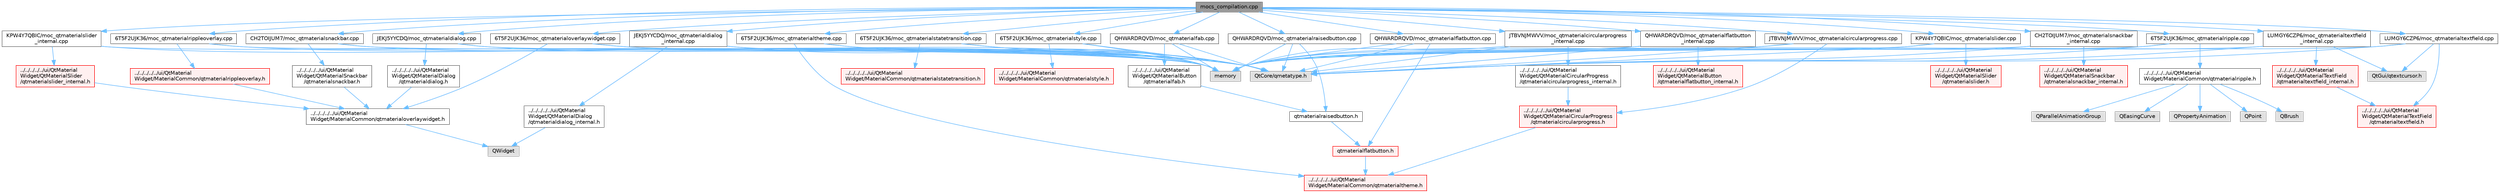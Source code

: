 digraph "mocs_compilation.cpp"
{
 // LATEX_PDF_SIZE
  bgcolor="transparent";
  edge [fontname=Helvetica,fontsize=10,labelfontname=Helvetica,labelfontsize=10];
  node [fontname=Helvetica,fontsize=10,shape=box,height=0.2,width=0.4];
  Node1 [id="Node000001",label="mocs_compilation.cpp",height=0.2,width=0.4,color="gray40", fillcolor="grey60", style="filled", fontcolor="black",tooltip=" "];
  Node1 -> Node2 [id="edge1_Node000001_Node000002",color="steelblue1",style="solid",tooltip=" "];
  Node2 [id="Node000002",label="6T5F2UJK36/moc_qtmaterialoverlaywidget.cpp",height=0.2,width=0.4,color="grey40", fillcolor="white", style="filled",URL="$moc__qtmaterialoverlaywidget_8cpp.html",tooltip=" "];
  Node2 -> Node3 [id="edge2_Node000002_Node000003",color="steelblue1",style="solid",tooltip=" "];
  Node3 [id="Node000003",label="../../../../../ui/QtMaterial\lWidget/MaterialCommon/qtmaterialoverlaywidget.h",height=0.2,width=0.4,color="grey40", fillcolor="white", style="filled",URL="$qtmaterialoverlaywidget_8h.html",tooltip="定义 QtMaterialOverlayWidget 类，提供覆盖层控件功能"];
  Node3 -> Node4 [id="edge3_Node000003_Node000004",color="steelblue1",style="solid",tooltip=" "];
  Node4 [id="Node000004",label="QWidget",height=0.2,width=0.4,color="grey60", fillcolor="#E0E0E0", style="filled",tooltip=" "];
  Node2 -> Node5 [id="edge4_Node000002_Node000005",color="steelblue1",style="solid",tooltip=" "];
  Node5 [id="Node000005",label="QtCore/qmetatype.h",height=0.2,width=0.4,color="grey60", fillcolor="#E0E0E0", style="filled",tooltip=" "];
  Node2 -> Node6 [id="edge5_Node000002_Node000006",color="steelblue1",style="solid",tooltip=" "];
  Node6 [id="Node000006",label="memory",height=0.2,width=0.4,color="grey60", fillcolor="#E0E0E0", style="filled",tooltip=" "];
  Node1 -> Node7 [id="edge6_Node000001_Node000007",color="steelblue1",style="solid",tooltip=" "];
  Node7 [id="Node000007",label="6T5F2UJK36/moc_qtmaterialripple.cpp",height=0.2,width=0.4,color="grey40", fillcolor="white", style="filled",URL="$moc__qtmaterialripple_8cpp.html",tooltip=" "];
  Node7 -> Node8 [id="edge7_Node000007_Node000008",color="steelblue1",style="solid",tooltip=" "];
  Node8 [id="Node000008",label="../../../../../ui/QtMaterial\lWidget/MaterialCommon/qtmaterialripple.h",height=0.2,width=0.4,color="grey40", fillcolor="white", style="filled",URL="$qtmaterialripple_8h.html",tooltip="定义 QtMaterialRipple 类，提供水波纹动画效果"];
  Node8 -> Node9 [id="edge8_Node000008_Node000009",color="steelblue1",style="solid",tooltip=" "];
  Node9 [id="Node000009",label="QParallelAnimationGroup",height=0.2,width=0.4,color="grey60", fillcolor="#E0E0E0", style="filled",tooltip=" "];
  Node8 -> Node10 [id="edge9_Node000008_Node000010",color="steelblue1",style="solid",tooltip=" "];
  Node10 [id="Node000010",label="QEasingCurve",height=0.2,width=0.4,color="grey60", fillcolor="#E0E0E0", style="filled",tooltip=" "];
  Node8 -> Node11 [id="edge10_Node000008_Node000011",color="steelblue1",style="solid",tooltip=" "];
  Node11 [id="Node000011",label="QPropertyAnimation",height=0.2,width=0.4,color="grey60", fillcolor="#E0E0E0", style="filled",tooltip=" "];
  Node8 -> Node12 [id="edge11_Node000008_Node000012",color="steelblue1",style="solid",tooltip=" "];
  Node12 [id="Node000012",label="QPoint",height=0.2,width=0.4,color="grey60", fillcolor="#E0E0E0", style="filled",tooltip=" "];
  Node8 -> Node13 [id="edge12_Node000008_Node000013",color="steelblue1",style="solid",tooltip=" "];
  Node13 [id="Node000013",label="QBrush",height=0.2,width=0.4,color="grey60", fillcolor="#E0E0E0", style="filled",tooltip=" "];
  Node7 -> Node5 [id="edge13_Node000007_Node000005",color="steelblue1",style="solid",tooltip=" "];
  Node7 -> Node6 [id="edge14_Node000007_Node000006",color="steelblue1",style="solid",tooltip=" "];
  Node1 -> Node14 [id="edge15_Node000001_Node000014",color="steelblue1",style="solid",tooltip=" "];
  Node14 [id="Node000014",label="6T5F2UJK36/moc_qtmaterialrippleoverlay.cpp",height=0.2,width=0.4,color="grey40", fillcolor="white", style="filled",URL="$moc__qtmaterialrippleoverlay_8cpp.html",tooltip=" "];
  Node14 -> Node15 [id="edge16_Node000014_Node000015",color="steelblue1",style="solid",tooltip=" "];
  Node15 [id="Node000015",label="../../../../../ui/QtMaterial\lWidget/MaterialCommon/qtmaterialrippleoverlay.h",height=0.2,width=0.4,color="red", fillcolor="#FFF0F0", style="filled",URL="$qtmaterialrippleoverlay_8h.html",tooltip="定义 QtMaterialRippleOverlay 类，提供水波纹覆盖层功能"];
  Node15 -> Node3 [id="edge17_Node000015_Node000003",color="steelblue1",style="solid",tooltip=" "];
  Node14 -> Node5 [id="edge18_Node000014_Node000005",color="steelblue1",style="solid",tooltip=" "];
  Node14 -> Node6 [id="edge19_Node000014_Node000006",color="steelblue1",style="solid",tooltip=" "];
  Node1 -> Node17 [id="edge20_Node000001_Node000017",color="steelblue1",style="solid",tooltip=" "];
  Node17 [id="Node000017",label="6T5F2UJK36/moc_qtmaterialstatetransition.cpp",height=0.2,width=0.4,color="grey40", fillcolor="white", style="filled",URL="$moc__qtmaterialstatetransition_8cpp.html",tooltip=" "];
  Node17 -> Node18 [id="edge21_Node000017_Node000018",color="steelblue1",style="solid",tooltip=" "];
  Node18 [id="Node000018",label="../../../../../ui/QtMaterial\lWidget/MaterialCommon/qtmaterialstatetransition.h",height=0.2,width=0.4,color="red", fillcolor="#FFF0F0", style="filled",URL="$qtmaterialstatetransition_8h.html",tooltip="定义 QtMaterialStateTransition 类，提供状态转换功能"];
  Node17 -> Node5 [id="edge22_Node000017_Node000005",color="steelblue1",style="solid",tooltip=" "];
  Node17 -> Node6 [id="edge23_Node000017_Node000006",color="steelblue1",style="solid",tooltip=" "];
  Node1 -> Node22 [id="edge24_Node000001_Node000022",color="steelblue1",style="solid",tooltip=" "];
  Node22 [id="Node000022",label="6T5F2UJK36/moc_qtmaterialstyle.cpp",height=0.2,width=0.4,color="grey40", fillcolor="white", style="filled",URL="$moc__qtmaterialstyle_8cpp.html",tooltip=" "];
  Node22 -> Node23 [id="edge25_Node000022_Node000023",color="steelblue1",style="solid",tooltip=" "];
  Node23 [id="Node000023",label="../../../../../ui/QtMaterial\lWidget/MaterialCommon/qtmaterialstyle.h",height=0.2,width=0.4,color="red", fillcolor="#FFF0F0", style="filled",URL="$qtmaterialstyle_8h.html",tooltip="定义 QtMaterialStyle 类，提供 Material Design 风格支持"];
  Node22 -> Node5 [id="edge26_Node000022_Node000005",color="steelblue1",style="solid",tooltip=" "];
  Node22 -> Node6 [id="edge27_Node000022_Node000006",color="steelblue1",style="solid",tooltip=" "];
  Node1 -> Node26 [id="edge28_Node000001_Node000026",color="steelblue1",style="solid",tooltip=" "];
  Node26 [id="Node000026",label="6T5F2UJK36/moc_qtmaterialtheme.cpp",height=0.2,width=0.4,color="grey40", fillcolor="white", style="filled",URL="$moc__qtmaterialtheme_8cpp.html",tooltip=" "];
  Node26 -> Node27 [id="edge29_Node000026_Node000027",color="steelblue1",style="solid",tooltip=" "];
  Node27 [id="Node000027",label="../../../../../ui/QtMaterial\lWidget/MaterialCommon/qtmaterialtheme.h",height=0.2,width=0.4,color="red", fillcolor="#FFF0F0", style="filled",URL="$qtmaterialtheme_8h.html",tooltip="定义 QtMaterialTheme 类和 Material 命名空间，提供 Material Design 主题支持"];
  Node26 -> Node5 [id="edge30_Node000026_Node000005",color="steelblue1",style="solid",tooltip=" "];
  Node26 -> Node6 [id="edge31_Node000026_Node000006",color="steelblue1",style="solid",tooltip=" "];
  Node1 -> Node29 [id="edge32_Node000001_Node000029",color="steelblue1",style="solid",tooltip=" "];
  Node29 [id="Node000029",label="QHWARDRQVD/moc_qtmaterialfab.cpp",height=0.2,width=0.4,color="grey40", fillcolor="white", style="filled",URL="$moc__qtmaterialfab_8cpp.html",tooltip=" "];
  Node29 -> Node30 [id="edge33_Node000029_Node000030",color="steelblue1",style="solid",tooltip=" "];
  Node30 [id="Node000030",label="../../../../../ui/QtMaterial\lWidget/QtMaterialButton\l/qtmaterialfab.h",height=0.2,width=0.4,color="grey40", fillcolor="white", style="filled",URL="$qtmaterialfab_8h.html",tooltip="定义 QtMaterialFloatingActionButton 类，提供 Material Design 浮动动作按钮"];
  Node30 -> Node31 [id="edge34_Node000030_Node000031",color="steelblue1",style="solid",tooltip=" "];
  Node31 [id="Node000031",label="qtmaterialraisedbutton.h",height=0.2,width=0.4,color="grey40", fillcolor="white", style="filled",URL="$qtmaterialraisedbutton_8h.html",tooltip="定义 QtMaterialRaisedButton 类，提供 Material Design 凸起按钮"];
  Node31 -> Node32 [id="edge35_Node000031_Node000032",color="steelblue1",style="solid",tooltip=" "];
  Node32 [id="Node000032",label="qtmaterialflatbutton.h",height=0.2,width=0.4,color="red", fillcolor="#FFF0F0", style="filled",URL="$qtmaterialflatbutton_8h.html",tooltip="定义 QtMaterialFlatButton 类，提供 Material Design 扁平按钮"];
  Node32 -> Node27 [id="edge36_Node000032_Node000027",color="steelblue1",style="solid",tooltip=" "];
  Node29 -> Node5 [id="edge37_Node000029_Node000005",color="steelblue1",style="solid",tooltip=" "];
  Node29 -> Node6 [id="edge38_Node000029_Node000006",color="steelblue1",style="solid",tooltip=" "];
  Node1 -> Node35 [id="edge39_Node000001_Node000035",color="steelblue1",style="solid",tooltip=" "];
  Node35 [id="Node000035",label="QHWARDRQVD/moc_qtmaterialflatbutton.cpp",height=0.2,width=0.4,color="grey40", fillcolor="white", style="filled",URL="$moc__qtmaterialflatbutton_8cpp.html",tooltip=" "];
  Node35 -> Node32 [id="edge40_Node000035_Node000032",color="steelblue1",style="solid",tooltip=" "];
  Node35 -> Node5 [id="edge41_Node000035_Node000005",color="steelblue1",style="solid",tooltip=" "];
  Node35 -> Node6 [id="edge42_Node000035_Node000006",color="steelblue1",style="solid",tooltip=" "];
  Node1 -> Node36 [id="edge43_Node000001_Node000036",color="steelblue1",style="solid",tooltip=" "];
  Node36 [id="Node000036",label="QHWARDRQVD/moc_qtmaterialflatbutton\l_internal.cpp",height=0.2,width=0.4,color="grey40", fillcolor="white", style="filled",URL="$moc__qtmaterialflatbutton__internal_8cpp.html",tooltip=" "];
  Node36 -> Node37 [id="edge44_Node000036_Node000037",color="steelblue1",style="solid",tooltip=" "];
  Node37 [id="Node000037",label="../../../../../ui/QtMaterial\lWidget/QtMaterialButton\l/qtmaterialflatbutton_internal.h",height=0.2,width=0.4,color="red", fillcolor="#FFF0F0", style="filled",URL="$qtmaterialflatbutton__internal_8h.html",tooltip="定义 QtMaterialFlatButtonStateMachine 类，提供扁平按钮状态管理"];
  Node36 -> Node5 [id="edge45_Node000036_Node000005",color="steelblue1",style="solid",tooltip=" "];
  Node36 -> Node6 [id="edge46_Node000036_Node000006",color="steelblue1",style="solid",tooltip=" "];
  Node1 -> Node40 [id="edge47_Node000001_Node000040",color="steelblue1",style="solid",tooltip=" "];
  Node40 [id="Node000040",label="QHWARDRQVD/moc_qtmaterialraisedbutton.cpp",height=0.2,width=0.4,color="grey40", fillcolor="white", style="filled",URL="$moc__qtmaterialraisedbutton_8cpp.html",tooltip=" "];
  Node40 -> Node31 [id="edge48_Node000040_Node000031",color="steelblue1",style="solid",tooltip=" "];
  Node40 -> Node5 [id="edge49_Node000040_Node000005",color="steelblue1",style="solid",tooltip=" "];
  Node40 -> Node6 [id="edge50_Node000040_Node000006",color="steelblue1",style="solid",tooltip=" "];
  Node1 -> Node41 [id="edge51_Node000001_Node000041",color="steelblue1",style="solid",tooltip=" "];
  Node41 [id="Node000041",label="JTBVNJMWVV/moc_qtmaterialcircularprogress.cpp",height=0.2,width=0.4,color="grey40", fillcolor="white", style="filled",URL="$moc__qtmaterialcircularprogress_8cpp.html",tooltip=" "];
  Node41 -> Node42 [id="edge52_Node000041_Node000042",color="steelblue1",style="solid",tooltip=" "];
  Node42 [id="Node000042",label="../../../../../ui/QtMaterial\lWidget/QtMaterialCircularProgress\l/qtmaterialcircularprogress.h",height=0.2,width=0.4,color="red", fillcolor="#FFF0F0", style="filled",URL="$qtmaterialcircularprogress_8h.html",tooltip="定义 QtMaterialCircularProgress 类，提供 Material Design 圆形进度条"];
  Node42 -> Node27 [id="edge53_Node000042_Node000027",color="steelblue1",style="solid",tooltip=" "];
  Node41 -> Node5 [id="edge54_Node000041_Node000005",color="steelblue1",style="solid",tooltip=" "];
  Node41 -> Node6 [id="edge55_Node000041_Node000006",color="steelblue1",style="solid",tooltip=" "];
  Node1 -> Node44 [id="edge56_Node000001_Node000044",color="steelblue1",style="solid",tooltip=" "];
  Node44 [id="Node000044",label="JTBVNJMWVV/moc_qtmaterialcircularprogress\l_internal.cpp",height=0.2,width=0.4,color="grey40", fillcolor="white", style="filled",URL="$moc__qtmaterialcircularprogress__internal_8cpp.html",tooltip=" "];
  Node44 -> Node45 [id="edge57_Node000044_Node000045",color="steelblue1",style="solid",tooltip=" "];
  Node45 [id="Node000045",label="../../../../../ui/QtMaterial\lWidget/QtMaterialCircularProgress\l/qtmaterialcircularprogress_internal.h",height=0.2,width=0.4,color="grey40", fillcolor="white", style="filled",URL="$qtmaterialcircularprogress__internal_8h.html",tooltip="定义 QtMaterialCircularProgressDelegate 类，提供圆形进度条动画代理"];
  Node45 -> Node42 [id="edge58_Node000045_Node000042",color="steelblue1",style="solid",tooltip=" "];
  Node44 -> Node5 [id="edge59_Node000044_Node000005",color="steelblue1",style="solid",tooltip=" "];
  Node44 -> Node6 [id="edge60_Node000044_Node000006",color="steelblue1",style="solid",tooltip=" "];
  Node1 -> Node46 [id="edge61_Node000001_Node000046",color="steelblue1",style="solid",tooltip=" "];
  Node46 [id="Node000046",label="JEKJ5YYCDQ/moc_qtmaterialdialog.cpp",height=0.2,width=0.4,color="grey40", fillcolor="white", style="filled",URL="$moc__qtmaterialdialog_8cpp.html",tooltip=" "];
  Node46 -> Node47 [id="edge62_Node000046_Node000047",color="steelblue1",style="solid",tooltip=" "];
  Node47 [id="Node000047",label="../../../../../ui/QtMaterial\lWidget/QtMaterialDialog\l/qtmaterialdialog.h",height=0.2,width=0.4,color="grey40", fillcolor="white", style="filled",URL="$qtmaterialdialog_8h.html",tooltip="定义 QtMaterialDialog 类，提供 Material Design 对话框"];
  Node47 -> Node3 [id="edge63_Node000047_Node000003",color="steelblue1",style="solid",tooltip=" "];
  Node46 -> Node5 [id="edge64_Node000046_Node000005",color="steelblue1",style="solid",tooltip=" "];
  Node46 -> Node6 [id="edge65_Node000046_Node000006",color="steelblue1",style="solid",tooltip=" "];
  Node1 -> Node48 [id="edge66_Node000001_Node000048",color="steelblue1",style="solid",tooltip=" "];
  Node48 [id="Node000048",label="JEKJ5YYCDQ/moc_qtmaterialdialog\l_internal.cpp",height=0.2,width=0.4,color="grey40", fillcolor="white", style="filled",URL="$moc__qtmaterialdialog__internal_8cpp.html",tooltip=" "];
  Node48 -> Node49 [id="edge67_Node000048_Node000049",color="steelblue1",style="solid",tooltip=" "];
  Node49 [id="Node000049",label="../../../../../ui/QtMaterial\lWidget/QtMaterialDialog\l/qtmaterialdialog_internal.h",height=0.2,width=0.4,color="grey40", fillcolor="white", style="filled",URL="$qtmaterialdialog__internal_8h.html",tooltip="定义 QtMaterialDialogProxy 和 QtMaterialDialogWindow 类，提供对话框内部实现"];
  Node49 -> Node4 [id="edge68_Node000049_Node000004",color="steelblue1",style="solid",tooltip=" "];
  Node48 -> Node5 [id="edge69_Node000048_Node000005",color="steelblue1",style="solid",tooltip=" "];
  Node48 -> Node6 [id="edge70_Node000048_Node000006",color="steelblue1",style="solid",tooltip=" "];
  Node1 -> Node50 [id="edge71_Node000001_Node000050",color="steelblue1",style="solid",tooltip=" "];
  Node50 [id="Node000050",label="KPW4Y7QBIC/moc_qtmaterialslider.cpp",height=0.2,width=0.4,color="grey40", fillcolor="white", style="filled",URL="$moc__qtmaterialslider_8cpp.html",tooltip=" "];
  Node50 -> Node51 [id="edge72_Node000050_Node000051",color="steelblue1",style="solid",tooltip=" "];
  Node51 [id="Node000051",label="../../../../../ui/QtMaterial\lWidget/QtMaterialSlider\l/qtmaterialslider.h",height=0.2,width=0.4,color="red", fillcolor="#FFF0F0", style="filled",URL="$qtmaterialslider_8h.html",tooltip="定义 QtMaterialSlider 类，Material 风格滑块控件"];
  Node50 -> Node5 [id="edge73_Node000050_Node000005",color="steelblue1",style="solid",tooltip=" "];
  Node50 -> Node6 [id="edge74_Node000050_Node000006",color="steelblue1",style="solid",tooltip=" "];
  Node1 -> Node53 [id="edge75_Node000001_Node000053",color="steelblue1",style="solid",tooltip=" "];
  Node53 [id="Node000053",label="KPW4Y7QBIC/moc_qtmaterialslider\l_internal.cpp",height=0.2,width=0.4,color="grey40", fillcolor="white", style="filled",URL="$moc__qtmaterialslider__internal_8cpp.html",tooltip=" "];
  Node53 -> Node54 [id="edge76_Node000053_Node000054",color="steelblue1",style="solid",tooltip=" "];
  Node54 [id="Node000054",label="../../../../../ui/QtMaterial\lWidget/QtMaterialSlider\l/qtmaterialslider_internal.h",height=0.2,width=0.4,color="red", fillcolor="#FFF0F0", style="filled",URL="$qtmaterialslider__internal_8h.html",tooltip="定义滑块控件的内部实现类"];
  Node54 -> Node3 [id="edge77_Node000054_Node000003",color="steelblue1",style="solid",tooltip=" "];
  Node53 -> Node5 [id="edge78_Node000053_Node000005",color="steelblue1",style="solid",tooltip=" "];
  Node53 -> Node6 [id="edge79_Node000053_Node000006",color="steelblue1",style="solid",tooltip=" "];
  Node1 -> Node55 [id="edge80_Node000001_Node000055",color="steelblue1",style="solid",tooltip=" "];
  Node55 [id="Node000055",label="CH2TOIJUM7/moc_qtmaterialsnackbar.cpp",height=0.2,width=0.4,color="grey40", fillcolor="white", style="filled",URL="$moc__qtmaterialsnackbar_8cpp.html",tooltip=" "];
  Node55 -> Node56 [id="edge81_Node000055_Node000056",color="steelblue1",style="solid",tooltip=" "];
  Node56 [id="Node000056",label="../../../../../ui/QtMaterial\lWidget/QtMaterialSnackbar\l/qtmaterialsnackbar.h",height=0.2,width=0.4,color="grey40", fillcolor="white", style="filled",URL="$qtmaterialsnackbar_8h.html",tooltip="定义 QtMaterialSnackbar 类，提供 Material Design 提示条"];
  Node56 -> Node3 [id="edge82_Node000056_Node000003",color="steelblue1",style="solid",tooltip=" "];
  Node55 -> Node5 [id="edge83_Node000055_Node000005",color="steelblue1",style="solid",tooltip=" "];
  Node55 -> Node6 [id="edge84_Node000055_Node000006",color="steelblue1",style="solid",tooltip=" "];
  Node1 -> Node57 [id="edge85_Node000001_Node000057",color="steelblue1",style="solid",tooltip=" "];
  Node57 [id="Node000057",label="CH2TOIJUM7/moc_qtmaterialsnackbar\l_internal.cpp",height=0.2,width=0.4,color="grey40", fillcolor="white", style="filled",URL="$moc__qtmaterialsnackbar__internal_8cpp.html",tooltip=" "];
  Node57 -> Node58 [id="edge86_Node000057_Node000058",color="steelblue1",style="solid",tooltip=" "];
  Node58 [id="Node000058",label="../../../../../ui/QtMaterial\lWidget/QtMaterialSnackbar\l/qtmaterialsnackbar_internal.h",height=0.2,width=0.4,color="red", fillcolor="#FFF0F0", style="filled",URL="$qtmaterialsnackbar__internal_8h.html",tooltip="定义 QtMaterialSnackbarStateMachine 类，提供提示条状态管理"];
  Node57 -> Node5 [id="edge87_Node000057_Node000005",color="steelblue1",style="solid",tooltip=" "];
  Node57 -> Node6 [id="edge88_Node000057_Node000006",color="steelblue1",style="solid",tooltip=" "];
  Node1 -> Node60 [id="edge89_Node000001_Node000060",color="steelblue1",style="solid",tooltip=" "];
  Node60 [id="Node000060",label="LUMGY6CZP6/moc_qtmaterialtextfield.cpp",height=0.2,width=0.4,color="grey40", fillcolor="white", style="filled",URL="$moc__qtmaterialtextfield_8cpp.html",tooltip=" "];
  Node60 -> Node61 [id="edge90_Node000060_Node000061",color="steelblue1",style="solid",tooltip=" "];
  Node61 [id="Node000061",label="../../../../../ui/QtMaterial\lWidget/QtMaterialTextField\l/qtmaterialtextfield.h",height=0.2,width=0.4,color="red", fillcolor="#FFF0F0", style="filled",URL="$qtmaterialtextfield_8h.html",tooltip="定义 QtMaterialTextField 类，提供 Material Design 文本输入框"];
  Node60 -> Node63 [id="edge91_Node000060_Node000063",color="steelblue1",style="solid",tooltip=" "];
  Node63 [id="Node000063",label="QtGui/qtextcursor.h",height=0.2,width=0.4,color="grey60", fillcolor="#E0E0E0", style="filled",tooltip=" "];
  Node60 -> Node5 [id="edge92_Node000060_Node000005",color="steelblue1",style="solid",tooltip=" "];
  Node60 -> Node6 [id="edge93_Node000060_Node000006",color="steelblue1",style="solid",tooltip=" "];
  Node1 -> Node64 [id="edge94_Node000001_Node000064",color="steelblue1",style="solid",tooltip=" "];
  Node64 [id="Node000064",label="LUMGY6CZP6/moc_qtmaterialtextfield\l_internal.cpp",height=0.2,width=0.4,color="grey40", fillcolor="white", style="filled",URL="$moc__qtmaterialtextfield__internal_8cpp.html",tooltip=" "];
  Node64 -> Node65 [id="edge95_Node000064_Node000065",color="steelblue1",style="solid",tooltip=" "];
  Node65 [id="Node000065",label="../../../../../ui/QtMaterial\lWidget/QtMaterialTextField\l/qtmaterialtextfield_internal.h",height=0.2,width=0.4,color="red", fillcolor="#FFF0F0", style="filled",URL="$qtmaterialtextfield__internal_8h.html",tooltip="定义 QtMaterialTextFieldStateMachine 和 QtMaterialTextFieldLabel 类，提供文本输入框内部实现"];
  Node65 -> Node61 [id="edge96_Node000065_Node000061",color="steelblue1",style="solid",tooltip=" "];
  Node64 -> Node63 [id="edge97_Node000064_Node000063",color="steelblue1",style="solid",tooltip=" "];
  Node64 -> Node5 [id="edge98_Node000064_Node000005",color="steelblue1",style="solid",tooltip=" "];
  Node64 -> Node6 [id="edge99_Node000064_Node000006",color="steelblue1",style="solid",tooltip=" "];
}
